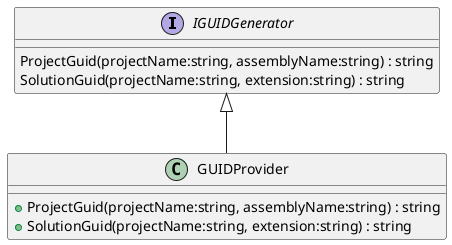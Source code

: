 @startuml
interface IGUIDGenerator {
    ProjectGuid(projectName:string, assemblyName:string) : string
    SolutionGuid(projectName:string, extension:string) : string
}
class GUIDProvider {
    + ProjectGuid(projectName:string, assemblyName:string) : string
    + SolutionGuid(projectName:string, extension:string) : string
}
IGUIDGenerator <|-- GUIDProvider
@enduml
